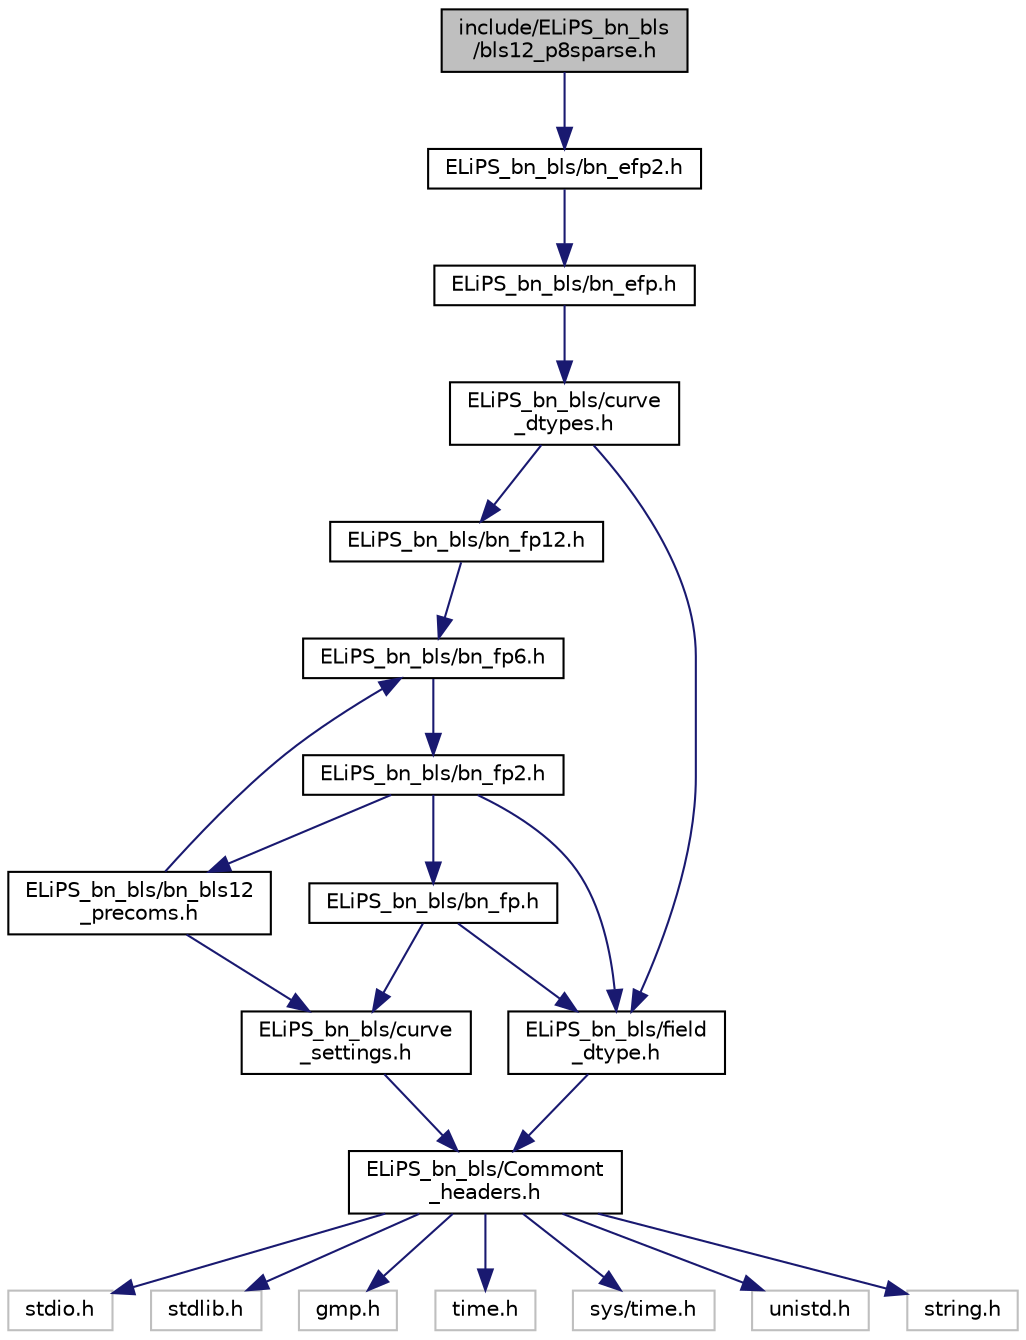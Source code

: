 digraph "include/ELiPS_bn_bls/bls12_p8sparse.h"
{
  edge [fontname="Helvetica",fontsize="10",labelfontname="Helvetica",labelfontsize="10"];
  node [fontname="Helvetica",fontsize="10",shape=record];
  Node0 [label="include/ELiPS_bn_bls\l/bls12_p8sparse.h",height=0.2,width=0.4,color="black", fillcolor="grey75", style="filled", fontcolor="black"];
  Node0 -> Node1 [color="midnightblue",fontsize="10",style="solid"];
  Node1 [label="ELiPS_bn_bls/bn_efp2.h",height=0.2,width=0.4,color="black", fillcolor="white", style="filled",URL="$bn__efp2_8h.html"];
  Node1 -> Node2 [color="midnightblue",fontsize="10",style="solid"];
  Node2 [label="ELiPS_bn_bls/bn_efp.h",height=0.2,width=0.4,color="black", fillcolor="white", style="filled",URL="$bn__efp_8h.html"];
  Node2 -> Node3 [color="midnightblue",fontsize="10",style="solid"];
  Node3 [label="ELiPS_bn_bls/curve\l_dtypes.h",height=0.2,width=0.4,color="black", fillcolor="white", style="filled",URL="$curve__dtypes_8h.html"];
  Node3 -> Node4 [color="midnightblue",fontsize="10",style="solid"];
  Node4 [label="ELiPS_bn_bls/bn_fp12.h",height=0.2,width=0.4,color="black", fillcolor="white", style="filled",URL="$bn__fp12_8h_source.html"];
  Node4 -> Node5 [color="midnightblue",fontsize="10",style="solid"];
  Node5 [label="ELiPS_bn_bls/bn_fp6.h",height=0.2,width=0.4,color="black", fillcolor="white", style="filled",URL="$bn__fp6_8h_source.html"];
  Node5 -> Node6 [color="midnightblue",fontsize="10",style="solid"];
  Node6 [label="ELiPS_bn_bls/bn_fp2.h",height=0.2,width=0.4,color="black", fillcolor="white", style="filled",URL="$bn__fp2_8h_source.html"];
  Node6 -> Node7 [color="midnightblue",fontsize="10",style="solid"];
  Node7 [label="ELiPS_bn_bls/bn_fp.h",height=0.2,width=0.4,color="black", fillcolor="white", style="filled",URL="$bn__fp_8h.html"];
  Node7 -> Node8 [color="midnightblue",fontsize="10",style="solid"];
  Node8 [label="ELiPS_bn_bls/curve\l_settings.h",height=0.2,width=0.4,color="black", fillcolor="white", style="filled",URL="$curve__settings_8h.html"];
  Node8 -> Node9 [color="midnightblue",fontsize="10",style="solid"];
  Node9 [label="ELiPS_bn_bls/Commont\l_headers.h",height=0.2,width=0.4,color="black", fillcolor="white", style="filled",URL="$_commont__headers_8h.html"];
  Node9 -> Node10 [color="midnightblue",fontsize="10",style="solid"];
  Node10 [label="stdio.h",height=0.2,width=0.4,color="grey75", fillcolor="white", style="filled"];
  Node9 -> Node11 [color="midnightblue",fontsize="10",style="solid"];
  Node11 [label="stdlib.h",height=0.2,width=0.4,color="grey75", fillcolor="white", style="filled"];
  Node9 -> Node12 [color="midnightblue",fontsize="10",style="solid"];
  Node12 [label="gmp.h",height=0.2,width=0.4,color="grey75", fillcolor="white", style="filled"];
  Node9 -> Node13 [color="midnightblue",fontsize="10",style="solid"];
  Node13 [label="time.h",height=0.2,width=0.4,color="grey75", fillcolor="white", style="filled"];
  Node9 -> Node14 [color="midnightblue",fontsize="10",style="solid"];
  Node14 [label="sys/time.h",height=0.2,width=0.4,color="grey75", fillcolor="white", style="filled"];
  Node9 -> Node15 [color="midnightblue",fontsize="10",style="solid"];
  Node15 [label="unistd.h",height=0.2,width=0.4,color="grey75", fillcolor="white", style="filled"];
  Node9 -> Node16 [color="midnightblue",fontsize="10",style="solid"];
  Node16 [label="string.h",height=0.2,width=0.4,color="grey75", fillcolor="white", style="filled"];
  Node7 -> Node17 [color="midnightblue",fontsize="10",style="solid"];
  Node17 [label="ELiPS_bn_bls/field\l_dtype.h",height=0.2,width=0.4,color="black", fillcolor="white", style="filled",URL="$field__dtype_8h.html"];
  Node17 -> Node9 [color="midnightblue",fontsize="10",style="solid"];
  Node6 -> Node17 [color="midnightblue",fontsize="10",style="solid"];
  Node6 -> Node18 [color="midnightblue",fontsize="10",style="solid"];
  Node18 [label="ELiPS_bn_bls/bn_bls12\l_precoms.h",height=0.2,width=0.4,color="black", fillcolor="white", style="filled",URL="$bn__bls12__precoms_8h.html"];
  Node18 -> Node5 [color="midnightblue",fontsize="10",style="solid"];
  Node18 -> Node8 [color="midnightblue",fontsize="10",style="solid"];
  Node3 -> Node17 [color="midnightblue",fontsize="10",style="solid"];
}
